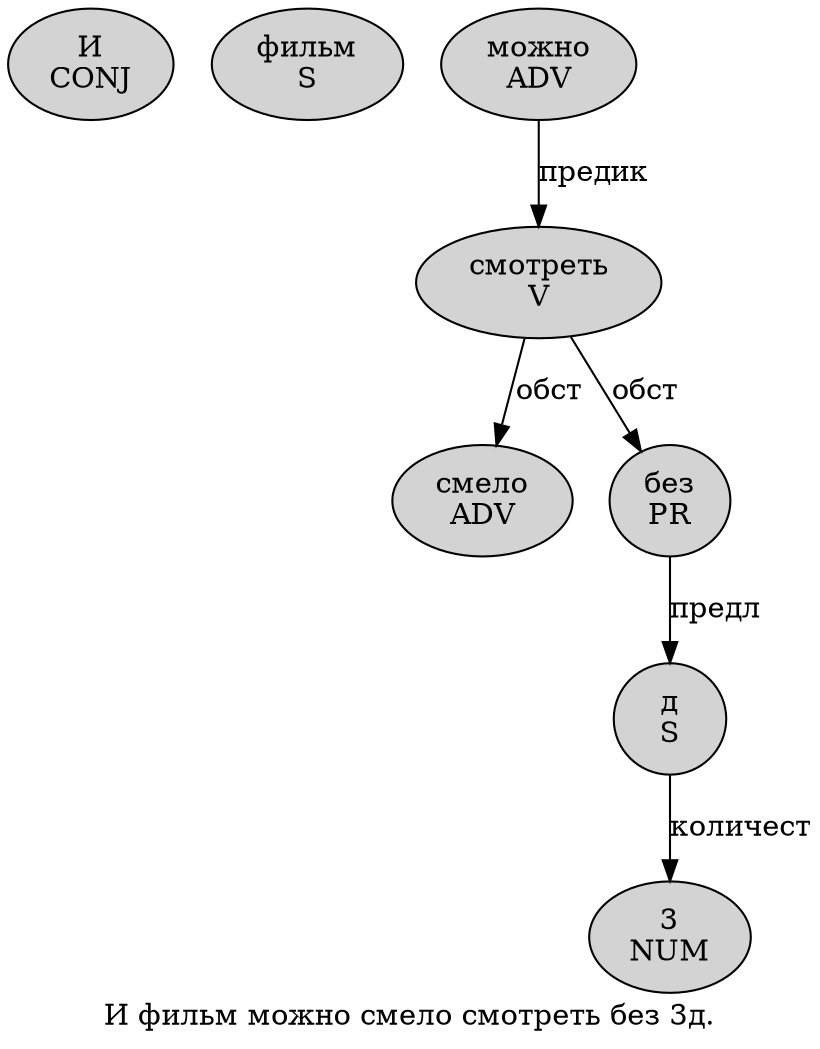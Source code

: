 digraph SENTENCE_4655 {
	graph [label="И фильм можно смело смотреть без 3д."]
	node [style=filled]
		0 [label="И
CONJ" color="" fillcolor=lightgray penwidth=1 shape=ellipse]
		1 [label="фильм
S" color="" fillcolor=lightgray penwidth=1 shape=ellipse]
		2 [label="можно
ADV" color="" fillcolor=lightgray penwidth=1 shape=ellipse]
		3 [label="смело
ADV" color="" fillcolor=lightgray penwidth=1 shape=ellipse]
		4 [label="смотреть
V" color="" fillcolor=lightgray penwidth=1 shape=ellipse]
		5 [label="без
PR" color="" fillcolor=lightgray penwidth=1 shape=ellipse]
		6 [label="3
NUM" color="" fillcolor=lightgray penwidth=1 shape=ellipse]
		7 [label="д
S" color="" fillcolor=lightgray penwidth=1 shape=ellipse]
			2 -> 4 [label="предик"]
			5 -> 7 [label="предл"]
			7 -> 6 [label="количест"]
			4 -> 3 [label="обст"]
			4 -> 5 [label="обст"]
}
